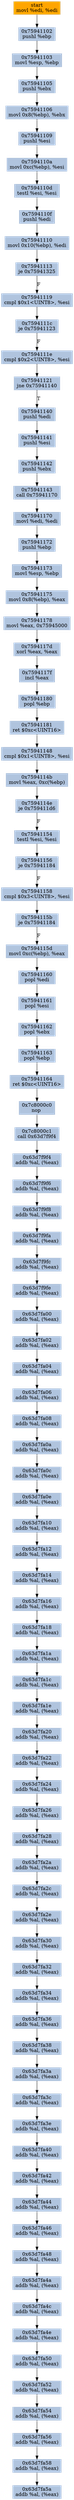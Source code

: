 digraph G {
node[shape=rectangle,style=filled,fillcolor=lightsteelblue,color=lightsteelblue]
bgcolor="transparent"
a0x75941100movl_edi_edi[label="start\nmovl %edi, %edi",color="lightgrey",fillcolor="orange"];
a0x75941102pushl_ebp[label="0x75941102\npushl %ebp"];
a0x75941103movl_esp_ebp[label="0x75941103\nmovl %esp, %ebp"];
a0x75941105pushl_ebx[label="0x75941105\npushl %ebx"];
a0x75941106movl_0x8ebp__ebx[label="0x75941106\nmovl 0x8(%ebp), %ebx"];
a0x75941109pushl_esi[label="0x75941109\npushl %esi"];
a0x7594110amovl_0xcebp__esi[label="0x7594110a\nmovl 0xc(%ebp), %esi"];
a0x7594110dtestl_esi_esi[label="0x7594110d\ntestl %esi, %esi"];
a0x7594110fpushl_edi[label="0x7594110f\npushl %edi"];
a0x75941110movl_0x10ebp__edi[label="0x75941110\nmovl 0x10(%ebp), %edi"];
a0x75941113je_0x75941325[label="0x75941113\nje 0x75941325"];
a0x75941119cmpl_0x1UINT8_esi[label="0x75941119\ncmpl $0x1<UINT8>, %esi"];
a0x7594111cje_0x75941123[label="0x7594111c\nje 0x75941123"];
a0x7594111ecmpl_0x2UINT8_esi[label="0x7594111e\ncmpl $0x2<UINT8>, %esi"];
a0x75941121jne_0x75941140[label="0x75941121\njne 0x75941140"];
a0x75941140pushl_edi[label="0x75941140\npushl %edi"];
a0x75941141pushl_esi[label="0x75941141\npushl %esi"];
a0x75941142pushl_ebx[label="0x75941142\npushl %ebx"];
a0x75941143call_0x75941170[label="0x75941143\ncall 0x75941170"];
a0x75941170movl_edi_edi[label="0x75941170\nmovl %edi, %edi"];
a0x75941172pushl_ebp[label="0x75941172\npushl %ebp"];
a0x75941173movl_esp_ebp[label="0x75941173\nmovl %esp, %ebp"];
a0x75941175movl_0x8ebp__eax[label="0x75941175\nmovl 0x8(%ebp), %eax"];
a0x75941178movl_eax_0x75945000[label="0x75941178\nmovl %eax, 0x75945000"];
a0x7594117dxorl_eax_eax[label="0x7594117d\nxorl %eax, %eax"];
a0x7594117fincl_eax[label="0x7594117f\nincl %eax"];
a0x75941180popl_ebp[label="0x75941180\npopl %ebp"];
a0x75941181ret_0xcUINT16[label="0x75941181\nret $0xc<UINT16>"];
a0x75941148cmpl_0x1UINT8_esi[label="0x75941148\ncmpl $0x1<UINT8>, %esi"];
a0x7594114bmovl_eax_0xcebp_[label="0x7594114b\nmovl %eax, 0xc(%ebp)"];
a0x7594114eje_0x759411d6[label="0x7594114e\nje 0x759411d6"];
a0x75941154testl_esi_esi[label="0x75941154\ntestl %esi, %esi"];
a0x75941156je_0x75941184[label="0x75941156\nje 0x75941184"];
a0x75941158cmpl_0x3UINT8_esi[label="0x75941158\ncmpl $0x3<UINT8>, %esi"];
a0x7594115bje_0x75941184[label="0x7594115b\nje 0x75941184"];
a0x7594115dmovl_0xcebp__eax[label="0x7594115d\nmovl 0xc(%ebp), %eax"];
a0x75941160popl_edi[label="0x75941160\npopl %edi"];
a0x75941161popl_esi[label="0x75941161\npopl %esi"];
a0x75941162popl_ebx[label="0x75941162\npopl %ebx"];
a0x75941163popl_ebp[label="0x75941163\npopl %ebp"];
a0x75941164ret_0xcUINT16[label="0x75941164\nret $0xc<UINT16>"];
a0x7c8000c0nop_[label="0x7c8000c0\nnop "];
a0x7c8000c1call_0x63d7f9f4[label="0x7c8000c1\ncall 0x63d7f9f4"];
a0x63d7f9f4addb_al_eax_[label="0x63d7f9f4\naddb %al, (%eax)"];
a0x63d7f9f6addb_al_eax_[label="0x63d7f9f6\naddb %al, (%eax)"];
a0x63d7f9f8addb_al_eax_[label="0x63d7f9f8\naddb %al, (%eax)"];
a0x63d7f9faaddb_al_eax_[label="0x63d7f9fa\naddb %al, (%eax)"];
a0x63d7f9fcaddb_al_eax_[label="0x63d7f9fc\naddb %al, (%eax)"];
a0x63d7f9feaddb_al_eax_[label="0x63d7f9fe\naddb %al, (%eax)"];
a0x63d7fa00addb_al_eax_[label="0x63d7fa00\naddb %al, (%eax)"];
a0x63d7fa02addb_al_eax_[label="0x63d7fa02\naddb %al, (%eax)"];
a0x63d7fa04addb_al_eax_[label="0x63d7fa04\naddb %al, (%eax)"];
a0x63d7fa06addb_al_eax_[label="0x63d7fa06\naddb %al, (%eax)"];
a0x63d7fa08addb_al_eax_[label="0x63d7fa08\naddb %al, (%eax)"];
a0x63d7fa0aaddb_al_eax_[label="0x63d7fa0a\naddb %al, (%eax)"];
a0x63d7fa0caddb_al_eax_[label="0x63d7fa0c\naddb %al, (%eax)"];
a0x63d7fa0eaddb_al_eax_[label="0x63d7fa0e\naddb %al, (%eax)"];
a0x63d7fa10addb_al_eax_[label="0x63d7fa10\naddb %al, (%eax)"];
a0x63d7fa12addb_al_eax_[label="0x63d7fa12\naddb %al, (%eax)"];
a0x63d7fa14addb_al_eax_[label="0x63d7fa14\naddb %al, (%eax)"];
a0x63d7fa16addb_al_eax_[label="0x63d7fa16\naddb %al, (%eax)"];
a0x63d7fa18addb_al_eax_[label="0x63d7fa18\naddb %al, (%eax)"];
a0x63d7fa1aaddb_al_eax_[label="0x63d7fa1a\naddb %al, (%eax)"];
a0x63d7fa1caddb_al_eax_[label="0x63d7fa1c\naddb %al, (%eax)"];
a0x63d7fa1eaddb_al_eax_[label="0x63d7fa1e\naddb %al, (%eax)"];
a0x63d7fa20addb_al_eax_[label="0x63d7fa20\naddb %al, (%eax)"];
a0x63d7fa22addb_al_eax_[label="0x63d7fa22\naddb %al, (%eax)"];
a0x63d7fa24addb_al_eax_[label="0x63d7fa24\naddb %al, (%eax)"];
a0x63d7fa26addb_al_eax_[label="0x63d7fa26\naddb %al, (%eax)"];
a0x63d7fa28addb_al_eax_[label="0x63d7fa28\naddb %al, (%eax)"];
a0x63d7fa2aaddb_al_eax_[label="0x63d7fa2a\naddb %al, (%eax)"];
a0x63d7fa2caddb_al_eax_[label="0x63d7fa2c\naddb %al, (%eax)"];
a0x63d7fa2eaddb_al_eax_[label="0x63d7fa2e\naddb %al, (%eax)"];
a0x63d7fa30addb_al_eax_[label="0x63d7fa30\naddb %al, (%eax)"];
a0x63d7fa32addb_al_eax_[label="0x63d7fa32\naddb %al, (%eax)"];
a0x63d7fa34addb_al_eax_[label="0x63d7fa34\naddb %al, (%eax)"];
a0x63d7fa36addb_al_eax_[label="0x63d7fa36\naddb %al, (%eax)"];
a0x63d7fa38addb_al_eax_[label="0x63d7fa38\naddb %al, (%eax)"];
a0x63d7fa3aaddb_al_eax_[label="0x63d7fa3a\naddb %al, (%eax)"];
a0x63d7fa3caddb_al_eax_[label="0x63d7fa3c\naddb %al, (%eax)"];
a0x63d7fa3eaddb_al_eax_[label="0x63d7fa3e\naddb %al, (%eax)"];
a0x63d7fa40addb_al_eax_[label="0x63d7fa40\naddb %al, (%eax)"];
a0x63d7fa42addb_al_eax_[label="0x63d7fa42\naddb %al, (%eax)"];
a0x63d7fa44addb_al_eax_[label="0x63d7fa44\naddb %al, (%eax)"];
a0x63d7fa46addb_al_eax_[label="0x63d7fa46\naddb %al, (%eax)"];
a0x63d7fa48addb_al_eax_[label="0x63d7fa48\naddb %al, (%eax)"];
a0x63d7fa4aaddb_al_eax_[label="0x63d7fa4a\naddb %al, (%eax)"];
a0x63d7fa4caddb_al_eax_[label="0x63d7fa4c\naddb %al, (%eax)"];
a0x63d7fa4eaddb_al_eax_[label="0x63d7fa4e\naddb %al, (%eax)"];
a0x63d7fa50addb_al_eax_[label="0x63d7fa50\naddb %al, (%eax)"];
a0x63d7fa52addb_al_eax_[label="0x63d7fa52\naddb %al, (%eax)"];
a0x63d7fa54addb_al_eax_[label="0x63d7fa54\naddb %al, (%eax)"];
a0x63d7fa56addb_al_eax_[label="0x63d7fa56\naddb %al, (%eax)"];
a0x63d7fa58addb_al_eax_[label="0x63d7fa58\naddb %al, (%eax)"];
a0x63d7fa5aaddb_al_eax_[label="0x63d7fa5a\naddb %al, (%eax)"];
a0x75941100movl_edi_edi -> a0x75941102pushl_ebp [color="#000000"];
a0x75941102pushl_ebp -> a0x75941103movl_esp_ebp [color="#000000"];
a0x75941103movl_esp_ebp -> a0x75941105pushl_ebx [color="#000000"];
a0x75941105pushl_ebx -> a0x75941106movl_0x8ebp__ebx [color="#000000"];
a0x75941106movl_0x8ebp__ebx -> a0x75941109pushl_esi [color="#000000"];
a0x75941109pushl_esi -> a0x7594110amovl_0xcebp__esi [color="#000000"];
a0x7594110amovl_0xcebp__esi -> a0x7594110dtestl_esi_esi [color="#000000"];
a0x7594110dtestl_esi_esi -> a0x7594110fpushl_edi [color="#000000"];
a0x7594110fpushl_edi -> a0x75941110movl_0x10ebp__edi [color="#000000"];
a0x75941110movl_0x10ebp__edi -> a0x75941113je_0x75941325 [color="#000000"];
a0x75941113je_0x75941325 -> a0x75941119cmpl_0x1UINT8_esi [color="#000000",label="F"];
a0x75941119cmpl_0x1UINT8_esi -> a0x7594111cje_0x75941123 [color="#000000"];
a0x7594111cje_0x75941123 -> a0x7594111ecmpl_0x2UINT8_esi [color="#000000",label="F"];
a0x7594111ecmpl_0x2UINT8_esi -> a0x75941121jne_0x75941140 [color="#000000"];
a0x75941121jne_0x75941140 -> a0x75941140pushl_edi [color="#000000",label="T"];
a0x75941140pushl_edi -> a0x75941141pushl_esi [color="#000000"];
a0x75941141pushl_esi -> a0x75941142pushl_ebx [color="#000000"];
a0x75941142pushl_ebx -> a0x75941143call_0x75941170 [color="#000000"];
a0x75941143call_0x75941170 -> a0x75941170movl_edi_edi [color="#000000"];
a0x75941170movl_edi_edi -> a0x75941172pushl_ebp [color="#000000"];
a0x75941172pushl_ebp -> a0x75941173movl_esp_ebp [color="#000000"];
a0x75941173movl_esp_ebp -> a0x75941175movl_0x8ebp__eax [color="#000000"];
a0x75941175movl_0x8ebp__eax -> a0x75941178movl_eax_0x75945000 [color="#000000"];
a0x75941178movl_eax_0x75945000 -> a0x7594117dxorl_eax_eax [color="#000000"];
a0x7594117dxorl_eax_eax -> a0x7594117fincl_eax [color="#000000"];
a0x7594117fincl_eax -> a0x75941180popl_ebp [color="#000000"];
a0x75941180popl_ebp -> a0x75941181ret_0xcUINT16 [color="#000000"];
a0x75941181ret_0xcUINT16 -> a0x75941148cmpl_0x1UINT8_esi [color="#000000"];
a0x75941148cmpl_0x1UINT8_esi -> a0x7594114bmovl_eax_0xcebp_ [color="#000000"];
a0x7594114bmovl_eax_0xcebp_ -> a0x7594114eje_0x759411d6 [color="#000000"];
a0x7594114eje_0x759411d6 -> a0x75941154testl_esi_esi [color="#000000",label="F"];
a0x75941154testl_esi_esi -> a0x75941156je_0x75941184 [color="#000000"];
a0x75941156je_0x75941184 -> a0x75941158cmpl_0x3UINT8_esi [color="#000000",label="F"];
a0x75941158cmpl_0x3UINT8_esi -> a0x7594115bje_0x75941184 [color="#000000"];
a0x7594115bje_0x75941184 -> a0x7594115dmovl_0xcebp__eax [color="#000000",label="F"];
a0x7594115dmovl_0xcebp__eax -> a0x75941160popl_edi [color="#000000"];
a0x75941160popl_edi -> a0x75941161popl_esi [color="#000000"];
a0x75941161popl_esi -> a0x75941162popl_ebx [color="#000000"];
a0x75941162popl_ebx -> a0x75941163popl_ebp [color="#000000"];
a0x75941163popl_ebp -> a0x75941164ret_0xcUINT16 [color="#000000"];
a0x75941164ret_0xcUINT16 -> a0x7c8000c0nop_ [color="#000000"];
a0x7c8000c0nop_ -> a0x7c8000c1call_0x63d7f9f4 [color="#000000"];
a0x7c8000c1call_0x63d7f9f4 -> a0x63d7f9f4addb_al_eax_ [color="#000000"];
a0x63d7f9f4addb_al_eax_ -> a0x63d7f9f6addb_al_eax_ [color="#000000"];
a0x63d7f9f6addb_al_eax_ -> a0x63d7f9f8addb_al_eax_ [color="#000000"];
a0x63d7f9f8addb_al_eax_ -> a0x63d7f9faaddb_al_eax_ [color="#000000"];
a0x63d7f9faaddb_al_eax_ -> a0x63d7f9fcaddb_al_eax_ [color="#000000"];
a0x63d7f9fcaddb_al_eax_ -> a0x63d7f9feaddb_al_eax_ [color="#000000"];
a0x63d7f9feaddb_al_eax_ -> a0x63d7fa00addb_al_eax_ [color="#000000"];
a0x63d7fa00addb_al_eax_ -> a0x63d7fa02addb_al_eax_ [color="#000000"];
a0x63d7fa02addb_al_eax_ -> a0x63d7fa04addb_al_eax_ [color="#000000"];
a0x63d7fa04addb_al_eax_ -> a0x63d7fa06addb_al_eax_ [color="#000000"];
a0x63d7fa06addb_al_eax_ -> a0x63d7fa08addb_al_eax_ [color="#000000"];
a0x63d7fa08addb_al_eax_ -> a0x63d7fa0aaddb_al_eax_ [color="#000000"];
a0x63d7fa0aaddb_al_eax_ -> a0x63d7fa0caddb_al_eax_ [color="#000000"];
a0x63d7fa0caddb_al_eax_ -> a0x63d7fa0eaddb_al_eax_ [color="#000000"];
a0x63d7fa0eaddb_al_eax_ -> a0x63d7fa10addb_al_eax_ [color="#000000"];
a0x63d7fa10addb_al_eax_ -> a0x63d7fa12addb_al_eax_ [color="#000000"];
a0x63d7fa12addb_al_eax_ -> a0x63d7fa14addb_al_eax_ [color="#000000"];
a0x63d7fa14addb_al_eax_ -> a0x63d7fa16addb_al_eax_ [color="#000000"];
a0x63d7fa16addb_al_eax_ -> a0x63d7fa18addb_al_eax_ [color="#000000"];
a0x63d7fa18addb_al_eax_ -> a0x63d7fa1aaddb_al_eax_ [color="#000000"];
a0x63d7fa1aaddb_al_eax_ -> a0x63d7fa1caddb_al_eax_ [color="#000000"];
a0x63d7fa1caddb_al_eax_ -> a0x63d7fa1eaddb_al_eax_ [color="#000000"];
a0x63d7fa1eaddb_al_eax_ -> a0x63d7fa20addb_al_eax_ [color="#000000"];
a0x63d7fa20addb_al_eax_ -> a0x63d7fa22addb_al_eax_ [color="#000000"];
a0x63d7fa22addb_al_eax_ -> a0x63d7fa24addb_al_eax_ [color="#000000"];
a0x63d7fa24addb_al_eax_ -> a0x63d7fa26addb_al_eax_ [color="#000000"];
a0x63d7fa26addb_al_eax_ -> a0x63d7fa28addb_al_eax_ [color="#000000"];
a0x63d7fa28addb_al_eax_ -> a0x63d7fa2aaddb_al_eax_ [color="#000000"];
a0x63d7fa2aaddb_al_eax_ -> a0x63d7fa2caddb_al_eax_ [color="#000000"];
a0x63d7fa2caddb_al_eax_ -> a0x63d7fa2eaddb_al_eax_ [color="#000000"];
a0x63d7fa2eaddb_al_eax_ -> a0x63d7fa30addb_al_eax_ [color="#000000"];
a0x63d7fa30addb_al_eax_ -> a0x63d7fa32addb_al_eax_ [color="#000000"];
a0x63d7fa32addb_al_eax_ -> a0x63d7fa34addb_al_eax_ [color="#000000"];
a0x63d7fa34addb_al_eax_ -> a0x63d7fa36addb_al_eax_ [color="#000000"];
a0x63d7fa36addb_al_eax_ -> a0x63d7fa38addb_al_eax_ [color="#000000"];
a0x63d7fa38addb_al_eax_ -> a0x63d7fa3aaddb_al_eax_ [color="#000000"];
a0x63d7fa3aaddb_al_eax_ -> a0x63d7fa3caddb_al_eax_ [color="#000000"];
a0x63d7fa3caddb_al_eax_ -> a0x63d7fa3eaddb_al_eax_ [color="#000000"];
a0x63d7fa3eaddb_al_eax_ -> a0x63d7fa40addb_al_eax_ [color="#000000"];
a0x63d7fa40addb_al_eax_ -> a0x63d7fa42addb_al_eax_ [color="#000000"];
a0x63d7fa42addb_al_eax_ -> a0x63d7fa44addb_al_eax_ [color="#000000"];
a0x63d7fa44addb_al_eax_ -> a0x63d7fa46addb_al_eax_ [color="#000000"];
a0x63d7fa46addb_al_eax_ -> a0x63d7fa48addb_al_eax_ [color="#000000"];
a0x63d7fa48addb_al_eax_ -> a0x63d7fa4aaddb_al_eax_ [color="#000000"];
a0x63d7fa4aaddb_al_eax_ -> a0x63d7fa4caddb_al_eax_ [color="#000000"];
a0x63d7fa4caddb_al_eax_ -> a0x63d7fa4eaddb_al_eax_ [color="#000000"];
a0x63d7fa4eaddb_al_eax_ -> a0x63d7fa50addb_al_eax_ [color="#000000"];
a0x63d7fa50addb_al_eax_ -> a0x63d7fa52addb_al_eax_ [color="#000000"];
a0x63d7fa52addb_al_eax_ -> a0x63d7fa54addb_al_eax_ [color="#000000"];
a0x63d7fa54addb_al_eax_ -> a0x63d7fa56addb_al_eax_ [color="#000000"];
a0x63d7fa56addb_al_eax_ -> a0x63d7fa58addb_al_eax_ [color="#000000"];
a0x63d7fa58addb_al_eax_ -> a0x63d7fa5aaddb_al_eax_ [color="#000000"];
}
